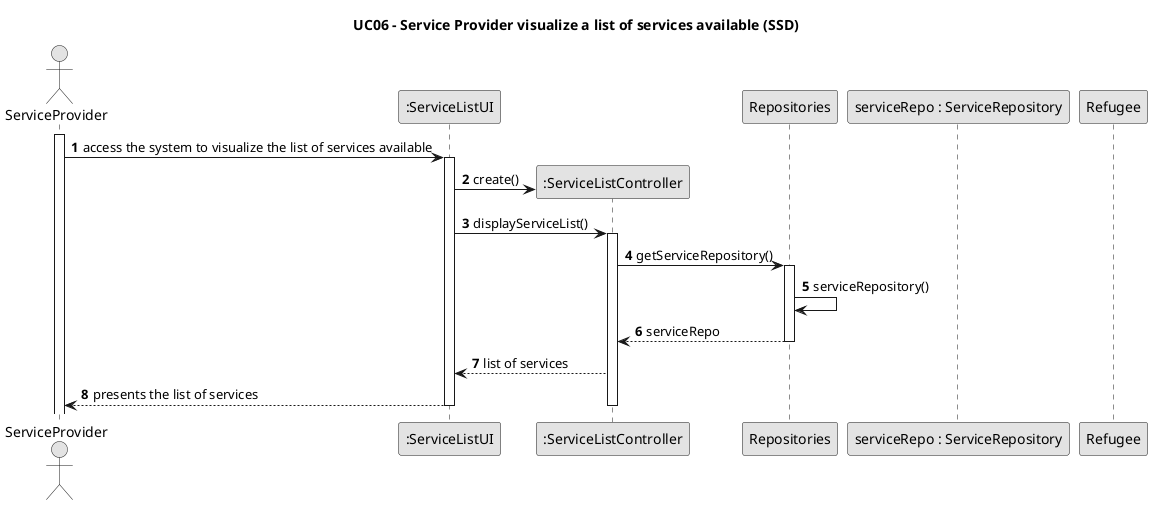 @startuml
skinparam monochrome true
skinparam packageStyle rectangle
skinparam shadowing false

title UC06 - Service Provider visualize a list of services available (SSD)

autonumber

actor ServiceProvider
participant ":ServiceListUI" as ui
participant ":ServiceListController" as ctrl
participant Repositories
participant "serviceRepo : ServiceRepository" as serviceRepo

activate ServiceProvider

    ServiceProvider -> ui : access the system to visualize the list of services available
    activate ui
        ui -> ctrl** : create()
        ui -> ctrl : displayServiceList()
        activate ctrl
            ctrl -> Repositories : getServiceRepository()
            activate Repositories
                Repositories -> Repositories : serviceRepository()
                Repositories-->ctrl : serviceRepo
            deactivate Repositories
            ctrl --> ui : list of services
            ui --> ServiceProvider : presents the list of services
        deactivate ctrl
    deactivate ui
deactivate Refugee

@enduml